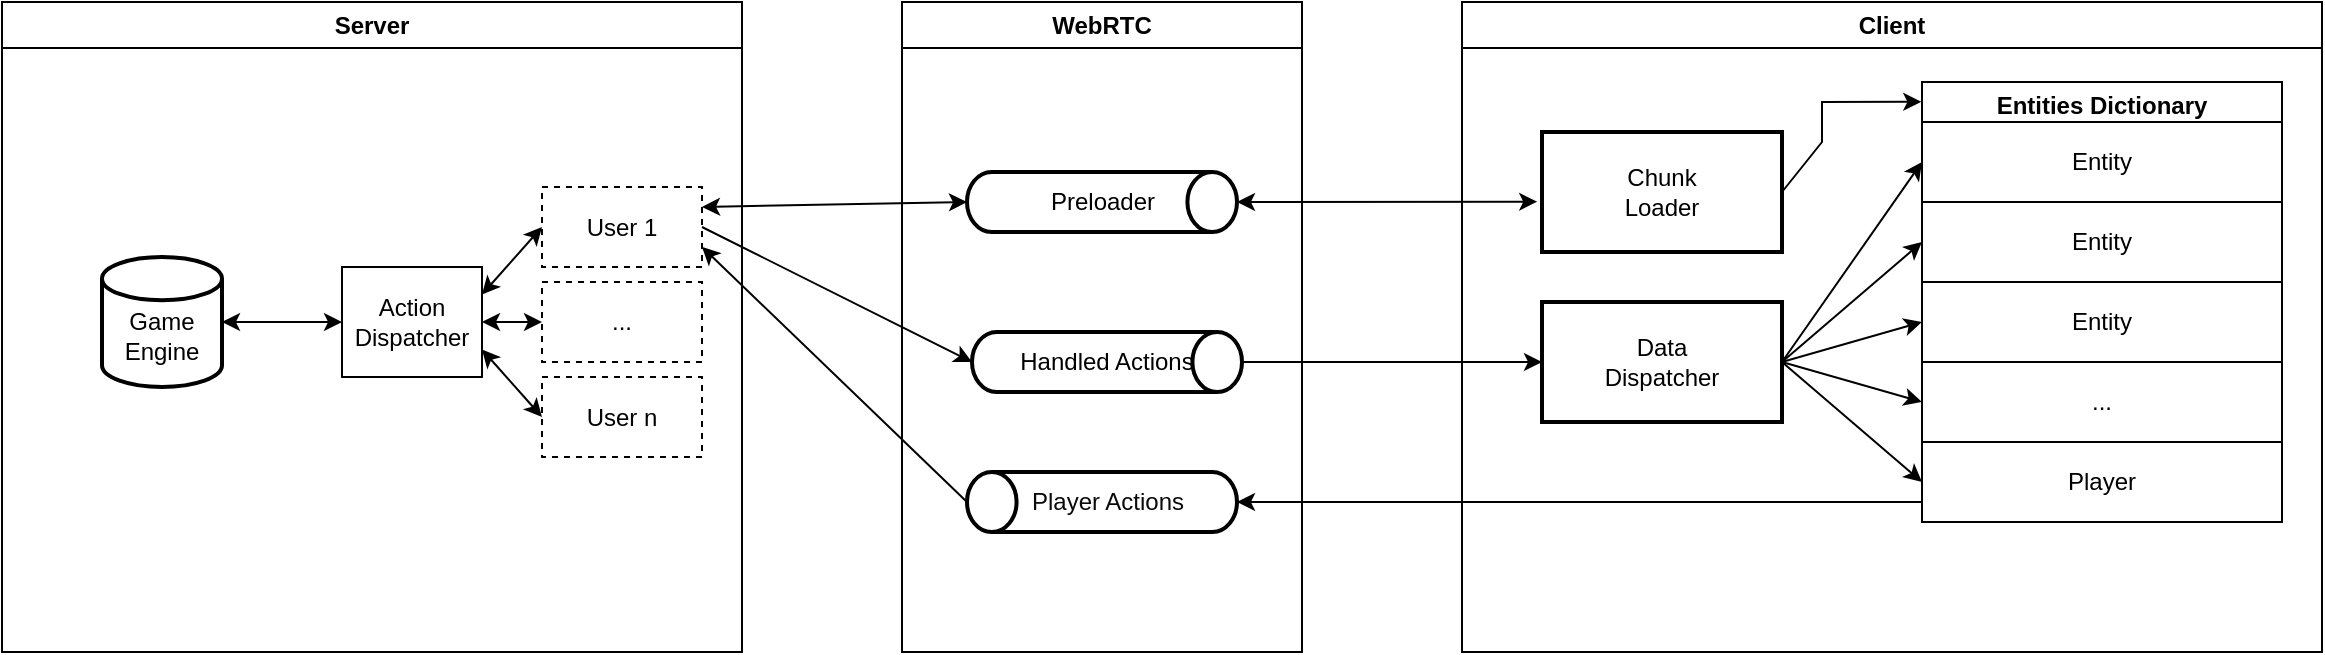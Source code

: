 <mxfile>
    <diagram name="Page-1" id="VFbJGZPOpK5JgmrG3dNE">
        <mxGraphModel dx="696" dy="364" grid="1" gridSize="10" guides="1" tooltips="1" connect="1" arrows="1" fold="1" page="1" pageScale="1" pageWidth="850" pageHeight="1100" math="0" shadow="0">
            <root>
                <mxCell id="0"/>
                <mxCell id="1" parent="0"/>
                <mxCell id="M6VMKP6yq0q3f6WBnMcB-18" value="&lt;div&gt;Client&lt;/div&gt;" style="swimlane;whiteSpace=wrap;html=1;" parent="1" vertex="1">
                    <mxGeometry x="740" y="85" width="430" height="325" as="geometry">
                        <mxRectangle x="380" y="110" width="70" height="30" as="alternateBounds"/>
                    </mxGeometry>
                </mxCell>
                <mxCell id="16" style="edgeStyle=none;html=1;entryX=0;entryY=0.5;entryDx=0;entryDy=0;exitX=1;exitY=0.5;exitDx=0;exitDy=0;" parent="M6VMKP6yq0q3f6WBnMcB-18" source="M6VMKP6yq0q3f6WBnMcB-16" target="6" edge="1">
                    <mxGeometry relative="1" as="geometry">
                        <mxPoint x="180" y="205" as="sourcePoint"/>
                    </mxGeometry>
                </mxCell>
                <mxCell id="M6VMKP6yq0q3f6WBnMcB-16" value="&lt;div&gt;Data &lt;br&gt;&lt;/div&gt;&lt;div&gt;Dispatcher&lt;/div&gt;" style="whiteSpace=wrap;html=1;strokeWidth=2;" parent="M6VMKP6yq0q3f6WBnMcB-18" vertex="1">
                    <mxGeometry x="40" y="150" width="120" height="60" as="geometry"/>
                </mxCell>
                <mxCell id="M6VMKP6yq0q3f6WBnMcB-19" value="&lt;div&gt;Entities Dictionary&lt;/div&gt;" style="swimlane;whiteSpace=wrap;html=1;" parent="M6VMKP6yq0q3f6WBnMcB-18" vertex="1">
                    <mxGeometry x="230" y="40" width="180" height="180" as="geometry"/>
                </mxCell>
                <mxCell id="M6VMKP6yq0q3f6WBnMcB-24" value="Entity" style="whiteSpace=wrap;html=1;strokeWidth=1;strokeColor=default;" parent="M6VMKP6yq0q3f6WBnMcB-19" vertex="1">
                    <mxGeometry y="20" width="180" height="40" as="geometry"/>
                </mxCell>
                <mxCell id="M6VMKP6yq0q3f6WBnMcB-27" value="Entity" style="whiteSpace=wrap;html=1;strokeWidth=1;strokeColor=default;" parent="M6VMKP6yq0q3f6WBnMcB-19" vertex="1">
                    <mxGeometry y="60" width="180" height="40" as="geometry"/>
                </mxCell>
                <mxCell id="M6VMKP6yq0q3f6WBnMcB-29" value="Entity" style="whiteSpace=wrap;html=1;strokeWidth=1;strokeColor=default;" parent="M6VMKP6yq0q3f6WBnMcB-19" vertex="1">
                    <mxGeometry y="100" width="180" height="40" as="geometry"/>
                </mxCell>
                <mxCell id="M6VMKP6yq0q3f6WBnMcB-31" value="..." style="whiteSpace=wrap;html=1;strokeWidth=1;strokeColor=default;" parent="M6VMKP6yq0q3f6WBnMcB-19" vertex="1">
                    <mxGeometry y="140" width="180" height="40" as="geometry"/>
                </mxCell>
                <mxCell id="M6VMKP6yq0q3f6WBnMcB-33" style="edgeStyle=orthogonalEdgeStyle;rounded=0;orthogonalLoop=1;jettySize=auto;html=1;exitX=0.5;exitY=1;exitDx=0;exitDy=0;" parent="M6VMKP6yq0q3f6WBnMcB-19" source="M6VMKP6yq0q3f6WBnMcB-27" target="M6VMKP6yq0q3f6WBnMcB-27" edge="1">
                    <mxGeometry relative="1" as="geometry"/>
                </mxCell>
                <mxCell id="M6VMKP6yq0q3f6WBnMcB-35" value="" style="endArrow=classic;html=1;rounded=0;exitX=1;exitY=0.5;exitDx=0;exitDy=0;" parent="M6VMKP6yq0q3f6WBnMcB-18" source="M6VMKP6yq0q3f6WBnMcB-16" edge="1">
                    <mxGeometry width="50" height="50" relative="1" as="geometry">
                        <mxPoint x="130" y="220" as="sourcePoint"/>
                        <mxPoint x="230" y="160" as="targetPoint"/>
                    </mxGeometry>
                </mxCell>
                <mxCell id="M6VMKP6yq0q3f6WBnMcB-36" value="" style="endArrow=classic;html=1;rounded=0;entryX=0;entryY=0.5;entryDx=0;entryDy=0;exitX=1;exitY=0.5;exitDx=0;exitDy=0;" parent="M6VMKP6yq0q3f6WBnMcB-18" source="M6VMKP6yq0q3f6WBnMcB-16" target="M6VMKP6yq0q3f6WBnMcB-31" edge="1">
                    <mxGeometry width="50" height="50" relative="1" as="geometry">
                        <mxPoint x="160" y="190" as="sourcePoint"/>
                        <mxPoint x="190" y="210" as="targetPoint"/>
                    </mxGeometry>
                </mxCell>
                <mxCell id="M6VMKP6yq0q3f6WBnMcB-37" value="" style="endArrow=classic;html=1;rounded=0;entryX=0;entryY=0.5;entryDx=0;entryDy=0;exitX=1;exitY=0.5;exitDx=0;exitDy=0;" parent="M6VMKP6yq0q3f6WBnMcB-18" source="M6VMKP6yq0q3f6WBnMcB-16" target="M6VMKP6yq0q3f6WBnMcB-27" edge="1">
                    <mxGeometry width="50" height="50" relative="1" as="geometry">
                        <mxPoint x="160" y="70" as="sourcePoint"/>
                        <mxPoint x="220" y="70" as="targetPoint"/>
                    </mxGeometry>
                </mxCell>
                <mxCell id="M6VMKP6yq0q3f6WBnMcB-38" value="" style="endArrow=classic;html=1;rounded=0;entryX=0;entryY=0.5;entryDx=0;entryDy=0;exitX=1;exitY=0.5;exitDx=0;exitDy=0;" parent="M6VMKP6yq0q3f6WBnMcB-18" source="M6VMKP6yq0q3f6WBnMcB-16" target="M6VMKP6yq0q3f6WBnMcB-24" edge="1">
                    <mxGeometry width="50" height="50" relative="1" as="geometry">
                        <mxPoint x="160" y="80" as="sourcePoint"/>
                        <mxPoint x="200" y="90" as="targetPoint"/>
                    </mxGeometry>
                </mxCell>
                <mxCell id="6" value="Player" style="whiteSpace=wrap;html=1;strokeWidth=1;strokeColor=default;" parent="M6VMKP6yq0q3f6WBnMcB-18" vertex="1">
                    <mxGeometry x="230" y="220" width="180" height="40" as="geometry"/>
                </mxCell>
                <mxCell id="18" value="Chunk&lt;br&gt;Loader" style="whiteSpace=wrap;html=1;strokeWidth=2;" parent="M6VMKP6yq0q3f6WBnMcB-18" vertex="1">
                    <mxGeometry x="40" y="65" width="120" height="60" as="geometry"/>
                </mxCell>
                <mxCell id="21" value="" style="endArrow=classic;html=1;shadow=0;rounded=0;exitX=1;exitY=0.5;exitDx=0;exitDy=0;entryX=-0.002;entryY=0.055;entryDx=0;entryDy=0;entryPerimeter=0;" parent="M6VMKP6yq0q3f6WBnMcB-18" source="18" target="M6VMKP6yq0q3f6WBnMcB-19" edge="1">
                    <mxGeometry width="50" height="50" relative="1" as="geometry">
                        <mxPoint x="170" y="85" as="sourcePoint"/>
                        <mxPoint x="220" y="35" as="targetPoint"/>
                        <Array as="points">
                            <mxPoint x="180" y="70"/>
                            <mxPoint x="180" y="50"/>
                        </Array>
                    </mxGeometry>
                </mxCell>
                <mxCell id="M6VMKP6yq0q3f6WBnMcB-41" value="WebRTC" style="swimlane;whiteSpace=wrap;html=1;" parent="1" vertex="1">
                    <mxGeometry x="460" y="85" width="200" height="325" as="geometry"/>
                </mxCell>
                <mxCell id="M6VMKP6yq0q3f6WBnMcB-10" value="" style="strokeWidth=2;html=1;shape=mxgraph.flowchart.direct_data;whiteSpace=wrap;rotation=-180;" parent="M6VMKP6yq0q3f6WBnMcB-41" vertex="1">
                    <mxGeometry x="32.5" y="235" width="135" height="30" as="geometry"/>
                </mxCell>
                <mxCell id="M6VMKP6yq0q3f6WBnMcB-42" value="Preloader" style="strokeWidth=2;html=1;shape=mxgraph.flowchart.direct_data;whiteSpace=wrap;" parent="M6VMKP6yq0q3f6WBnMcB-41" vertex="1">
                    <mxGeometry x="32.5" y="85" width="135" height="30" as="geometry"/>
                </mxCell>
                <mxCell id="M6VMKP6yq0q3f6WBnMcB-43" value="Handled Actions" style="strokeWidth=2;html=1;shape=mxgraph.flowchart.direct_data;whiteSpace=wrap;" parent="M6VMKP6yq0q3f6WBnMcB-41" vertex="1">
                    <mxGeometry x="35" y="165" width="135" height="30" as="geometry"/>
                </mxCell>
                <mxCell id="9" value="&lt;span style=&quot;&quot;&gt;Player Actions&lt;/span&gt;" style="text;html=1;align=center;verticalAlign=middle;whiteSpace=wrap;rounded=0;fillColor=none;fontColor=#0A0A0A;labelBackgroundColor=#FFFFFF;" parent="M6VMKP6yq0q3f6WBnMcB-41" vertex="1">
                    <mxGeometry x="57.5" y="235" width="90" height="30" as="geometry"/>
                </mxCell>
                <mxCell id="2" value="Server" style="swimlane;whiteSpace=wrap;html=1;" parent="1" vertex="1">
                    <mxGeometry x="10" y="85" width="370" height="325" as="geometry"/>
                </mxCell>
                <mxCell id="26" value="User 1" style="rounded=0;whiteSpace=wrap;html=1;dashed=1;" parent="2" vertex="1">
                    <mxGeometry x="270" y="92.5" width="80" height="40" as="geometry"/>
                </mxCell>
                <mxCell id="27" value="User n" style="rounded=0;whiteSpace=wrap;html=1;dashed=1;" parent="2" vertex="1">
                    <mxGeometry x="270" y="187.5" width="80" height="40" as="geometry"/>
                </mxCell>
                <mxCell id="30" style="edgeStyle=none;html=1;exitX=1;exitY=0.25;exitDx=0;exitDy=0;entryX=0;entryY=0.5;entryDx=0;entryDy=0;startArrow=classic;startFill=1;" parent="2" source="29" target="26" edge="1">
                    <mxGeometry relative="1" as="geometry"/>
                </mxCell>
                <mxCell id="31" style="edgeStyle=none;html=1;exitX=1;exitY=0.75;exitDx=0;exitDy=0;entryX=0;entryY=0.5;entryDx=0;entryDy=0;startArrow=classic;startFill=1;" parent="2" source="29" target="27" edge="1">
                    <mxGeometry relative="1" as="geometry"/>
                </mxCell>
                <mxCell id="29" value="Action Dispatcher" style="rounded=0;whiteSpace=wrap;html=1;" parent="2" vertex="1">
                    <mxGeometry x="170" y="132.5" width="70" height="55" as="geometry"/>
                </mxCell>
                <mxCell id="M6VMKP6yq0q3f6WBnMcB-12" value="&lt;br&gt;Game&lt;br&gt;Engine" style="strokeWidth=2;html=1;shape=mxgraph.flowchart.database;whiteSpace=wrap;" parent="2" vertex="1">
                    <mxGeometry x="50" y="127.5" width="60" height="65" as="geometry"/>
                </mxCell>
                <mxCell id="32" style="edgeStyle=none;html=1;exitX=0;exitY=0.5;exitDx=0;exitDy=0;entryX=1;entryY=0.5;entryDx=0;entryDy=0;entryPerimeter=0;startArrow=classic;startFill=1;" parent="2" source="29" target="M6VMKP6yq0q3f6WBnMcB-12" edge="1">
                    <mxGeometry relative="1" as="geometry">
                        <mxPoint x="80" y="97.19" as="targetPoint"/>
                    </mxGeometry>
                </mxCell>
                <mxCell id="36" style="edgeStyle=none;html=1;exitX=1;exitY=0.5;exitDx=0;exitDy=0;startArrow=classic;startFill=1;entryX=0;entryY=0.5;entryDx=0;entryDy=0;" parent="2" source="29" target="37" edge="1">
                    <mxGeometry relative="1" as="geometry">
                        <mxPoint x="260" y="158.75" as="sourcePoint"/>
                        <mxPoint x="270" y="150" as="targetPoint"/>
                    </mxGeometry>
                </mxCell>
                <mxCell id="37" value="..." style="rounded=0;whiteSpace=wrap;html=1;dashed=1;" parent="2" vertex="1">
                    <mxGeometry x="270" y="140" width="80" height="40" as="geometry"/>
                </mxCell>
                <mxCell id="10" value="" style="endArrow=classic;html=1;exitX=0;exitY=0.75;exitDx=0;exitDy=0;" parent="1" source="6" target="M6VMKP6yq0q3f6WBnMcB-10" edge="1">
                    <mxGeometry width="50" height="50" relative="1" as="geometry">
                        <mxPoint x="730" y="360" as="sourcePoint"/>
                        <mxPoint x="780" y="310" as="targetPoint"/>
                    </mxGeometry>
                </mxCell>
                <mxCell id="15" style="edgeStyle=none;html=1;entryX=0;entryY=0.5;entryDx=0;entryDy=0;" parent="1" source="M6VMKP6yq0q3f6WBnMcB-43" target="M6VMKP6yq0q3f6WBnMcB-16" edge="1">
                    <mxGeometry relative="1" as="geometry"/>
                </mxCell>
                <mxCell id="17" style="edgeStyle=none;html=1;entryX=-0.02;entryY=0.581;entryDx=0;entryDy=0;exitX=1;exitY=0.5;exitDx=0;exitDy=0;exitPerimeter=0;entryPerimeter=0;startArrow=classic;startFill=1;" parent="1" source="M6VMKP6yq0q3f6WBnMcB-42" target="18" edge="1">
                    <mxGeometry relative="1" as="geometry">
                        <mxPoint x="750" y="225" as="targetPoint"/>
                    </mxGeometry>
                </mxCell>
                <mxCell id="33" style="edgeStyle=none;html=1;exitX=1;exitY=0.25;exitDx=0;exitDy=0;entryX=0;entryY=0.5;entryDx=0;entryDy=0;entryPerimeter=0;startArrow=classic;startFill=1;" parent="1" source="26" target="M6VMKP6yq0q3f6WBnMcB-42" edge="1">
                    <mxGeometry relative="1" as="geometry">
                        <mxPoint x="380" y="205" as="targetPoint"/>
                        <Array as="points"/>
                    </mxGeometry>
                </mxCell>
                <mxCell id="35" style="edgeStyle=none;html=1;exitX=1;exitY=0.5;exitDx=0;exitDy=0;entryX=0;entryY=0.5;entryDx=0;entryDy=0;entryPerimeter=0;" parent="1" source="26" target="M6VMKP6yq0q3f6WBnMcB-43" edge="1">
                    <mxGeometry relative="1" as="geometry">
                        <mxPoint x="467.5" y="225" as="targetPoint"/>
                        <mxPoint x="320" y="215" as="sourcePoint"/>
                        <Array as="points"/>
                    </mxGeometry>
                </mxCell>
                <mxCell id="38" style="edgeStyle=none;html=1;exitX=1;exitY=0.5;exitDx=0;exitDy=0;exitPerimeter=0;entryX=1;entryY=0.75;entryDx=0;entryDy=0;" parent="1" source="M6VMKP6yq0q3f6WBnMcB-10" target="26" edge="1">
                    <mxGeometry relative="1" as="geometry"/>
                </mxCell>
            </root>
        </mxGraphModel>
    </diagram>
</mxfile>